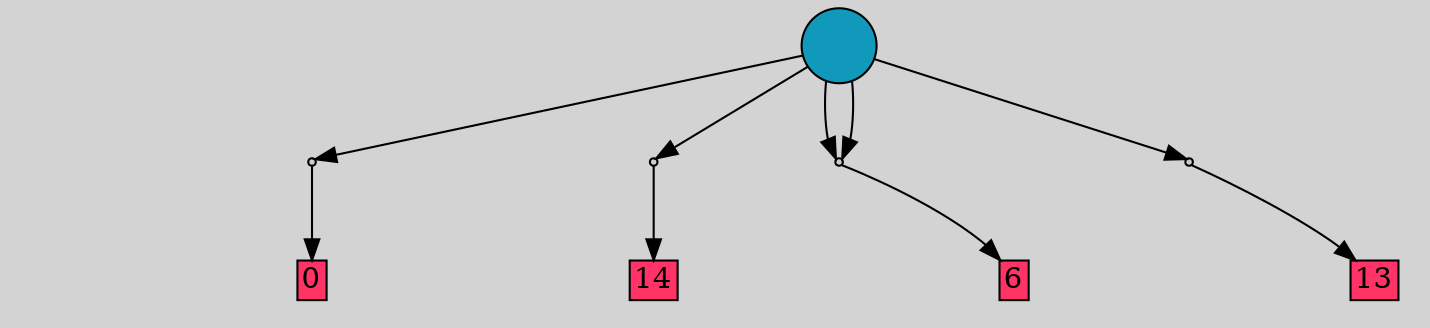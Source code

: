 // File exported with GEGELATI v2.0.0
// On the 2025-07-24 14:40:23
// With the class File::TPGGraphDotExporter
digraph{
	graph[pad = "0.212, 0.055" bgcolor = lightgray]
	node[shape=circle style = filled label = ""]
		T1111 [fillcolor="#1199bb"]
		P2512 [fillcolor="#cccccc" shape=point label="0"] //-2.884066|-1.378237|-0.357673|-5.640320|13.935862|
		I2512 [shape=box style=invis label="3|6&2|0#0|2&#92;n7|0&0|6#2|4&#92;n"] 
		P2512 -> I2512[style=invis]
		A1000 [fillcolor="#ff3366" shape=box margin=0.03 width=0 height=0 label="0"]
		T1111 -> P2512 -> A1000
		P2513 [fillcolor="#cccccc" shape=point label="0"] //1.498939|2.077431|-3.422993|-3.529973|-3.229409|
		I2513 [shape=box style=invis label="4|6&0|3#2|5&#92;n0|0&2|0#0|6&#92;n"] 
		P2513 -> I2513[style=invis]
		A1014 [fillcolor="#ff3366" shape=box margin=0.03 width=0 height=0 label="14"]
		T1111 -> P2513 -> A1014
		P2514 [fillcolor="#cccccc" shape=point label="0"] //3.779531|2.409131|-3.105208|-4.182041|2.746801|
		I2514 [shape=box style=invis label="10|0&2|3#1|2&#92;n"] 
		P2514 -> I2514[style=invis]
		A1006 [fillcolor="#ff3366" shape=box margin=0.03 width=0 height=0 label="6"]
		T1111 -> P2514 -> A1006
		T1111 -> P2514
		P2515 [fillcolor="#cccccc" shape=point label="0"] //-6.184516|-7.134451|7.825519|9.304875|-3.092014|
		I2515 [shape=box style=invis label="10|0&2|6#1|3&#92;n"] 
		P2515 -> I2515[style=invis]
		A1013 [fillcolor="#ff3366" shape=box margin=0.03 width=0 height=0 label="13"]
		T1111 -> P2515 -> A1013
		{ rank= same T1111 }
}
